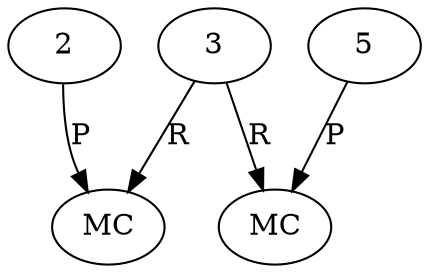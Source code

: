 digraph "AUG" {

  1 [ label="MC" s="info()" t="Logger" l="114" ];
  2 [ t="Marker" n="GradleLogging.LIFECYCLE" ];
  3 [ t="Logger" n="LoggingProgressPlugin.logger" ];
  4 [ label="MC" s="debug()" t="Logger" l="79" ];
  5 [ t="String" v="null" n="message" ];
  3 -> 1 [ label="R" ];
  2 -> 1 [ label="P" ];
  3 -> 4 [ label="R" ];
  5 -> 4 [ label="P" ];
}
